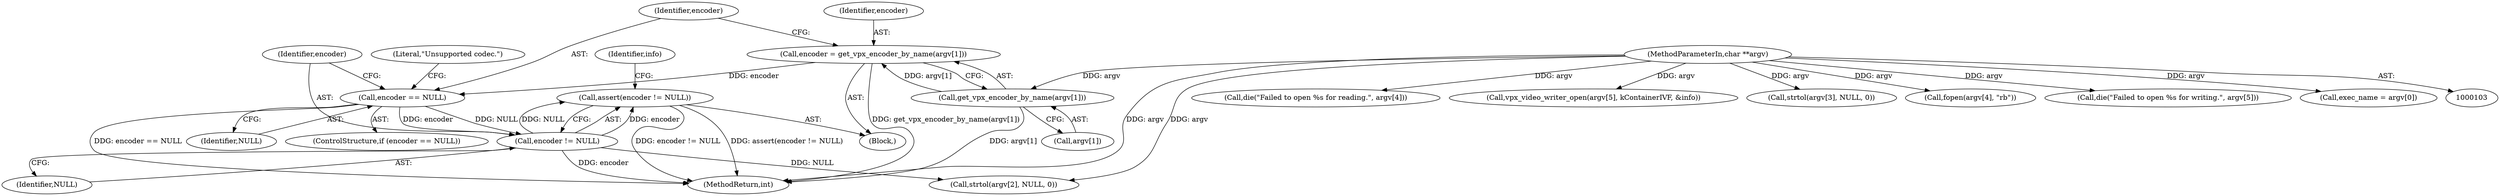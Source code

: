 digraph "0_Android_5a9753fca56f0eeb9f61e342b2fccffc364f9426_7@API" {
"1000166" [label="(Call,assert(encoder != NULL))"];
"1000167" [label="(Call,encoder != NULL)"];
"1000160" [label="(Call,encoder == NULL)"];
"1000153" [label="(Call,encoder = get_vpx_encoder_by_name(argv[1]))"];
"1000155" [label="(Call,get_vpx_encoder_by_name(argv[1]))"];
"1000105" [label="(MethodParameterIn,char **argv)"];
"1000161" [label="(Identifier,encoder)"];
"1000156" [label="(Call,argv[1])"];
"1000168" [label="(Identifier,encoder)"];
"1000367" [label="(Call,die(\"Failed to open %s for reading.\", argv[4]))"];
"1000343" [label="(Call,vpx_video_writer_open(argv[5], kContainerIVF, &info))"];
"1000155" [label="(Call,get_vpx_encoder_by_name(argv[1]))"];
"1000166" [label="(Call,assert(encoder != NULL))"];
"1000159" [label="(ControlStructure,if (encoder == NULL))"];
"1000191" [label="(Call,strtol(argv[3], NULL, 0))"];
"1000105" [label="(MethodParameterIn,char **argv)"];
"1000162" [label="(Identifier,NULL)"];
"1000468" [label="(MethodReturn,int)"];
"1000106" [label="(Block,)"];
"1000362" [label="(Call,fopen(argv[4], \"rb\"))"];
"1000153" [label="(Call,encoder = get_vpx_encoder_by_name(argv[1]))"];
"1000154" [label="(Identifier,encoder)"];
"1000172" [label="(Identifier,info)"];
"1000160" [label="(Call,encoder == NULL)"];
"1000353" [label="(Call,die(\"Failed to open %s for writing.\", argv[5]))"];
"1000181" [label="(Call,strtol(argv[2], NULL, 0))"];
"1000167" [label="(Call,encoder != NULL)"];
"1000169" [label="(Identifier,NULL)"];
"1000165" [label="(Literal,\"Unsupported codec.\")"];
"1000136" [label="(Call,exec_name = argv[0])"];
"1000166" -> "1000106"  [label="AST: "];
"1000166" -> "1000167"  [label="CFG: "];
"1000167" -> "1000166"  [label="AST: "];
"1000172" -> "1000166"  [label="CFG: "];
"1000166" -> "1000468"  [label="DDG: assert(encoder != NULL)"];
"1000166" -> "1000468"  [label="DDG: encoder != NULL"];
"1000167" -> "1000166"  [label="DDG: encoder"];
"1000167" -> "1000166"  [label="DDG: NULL"];
"1000167" -> "1000169"  [label="CFG: "];
"1000168" -> "1000167"  [label="AST: "];
"1000169" -> "1000167"  [label="AST: "];
"1000167" -> "1000468"  [label="DDG: encoder"];
"1000160" -> "1000167"  [label="DDG: encoder"];
"1000160" -> "1000167"  [label="DDG: NULL"];
"1000167" -> "1000181"  [label="DDG: NULL"];
"1000160" -> "1000159"  [label="AST: "];
"1000160" -> "1000162"  [label="CFG: "];
"1000161" -> "1000160"  [label="AST: "];
"1000162" -> "1000160"  [label="AST: "];
"1000165" -> "1000160"  [label="CFG: "];
"1000168" -> "1000160"  [label="CFG: "];
"1000160" -> "1000468"  [label="DDG: encoder == NULL"];
"1000153" -> "1000160"  [label="DDG: encoder"];
"1000153" -> "1000106"  [label="AST: "];
"1000153" -> "1000155"  [label="CFG: "];
"1000154" -> "1000153"  [label="AST: "];
"1000155" -> "1000153"  [label="AST: "];
"1000161" -> "1000153"  [label="CFG: "];
"1000153" -> "1000468"  [label="DDG: get_vpx_encoder_by_name(argv[1])"];
"1000155" -> "1000153"  [label="DDG: argv[1]"];
"1000155" -> "1000156"  [label="CFG: "];
"1000156" -> "1000155"  [label="AST: "];
"1000155" -> "1000468"  [label="DDG: argv[1]"];
"1000105" -> "1000155"  [label="DDG: argv"];
"1000105" -> "1000103"  [label="AST: "];
"1000105" -> "1000468"  [label="DDG: argv"];
"1000105" -> "1000136"  [label="DDG: argv"];
"1000105" -> "1000181"  [label="DDG: argv"];
"1000105" -> "1000191"  [label="DDG: argv"];
"1000105" -> "1000343"  [label="DDG: argv"];
"1000105" -> "1000353"  [label="DDG: argv"];
"1000105" -> "1000362"  [label="DDG: argv"];
"1000105" -> "1000367"  [label="DDG: argv"];
}

